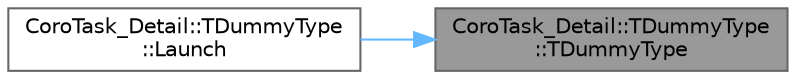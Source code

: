 digraph "CoroTask_Detail::TDummyType::TDummyType"
{
 // INTERACTIVE_SVG=YES
 // LATEX_PDF_SIZE
  bgcolor="transparent";
  edge [fontname=Helvetica,fontsize=10,labelfontname=Helvetica,labelfontsize=10];
  node [fontname=Helvetica,fontsize=10,shape=box,height=0.2,width=0.4];
  rankdir="RL";
  Node1 [id="Node000001",label="CoroTask_Detail::TDummyType\l::TDummyType",height=0.2,width=0.4,color="gray40", fillcolor="grey60", style="filled", fontcolor="black",tooltip=" "];
  Node1 -> Node2 [id="edge1_Node000001_Node000002",dir="back",color="steelblue1",style="solid",tooltip=" "];
  Node2 [id="Node000002",label="CoroTask_Detail::TDummyType\l::Launch",height=0.2,width=0.4,color="grey40", fillcolor="white", style="filled",URL="$d9/d28/classCoroTask__Detail_1_1TDummyType.html#ac376ce99875737e4caba5df38ca8fd40",tooltip=" "];
}
